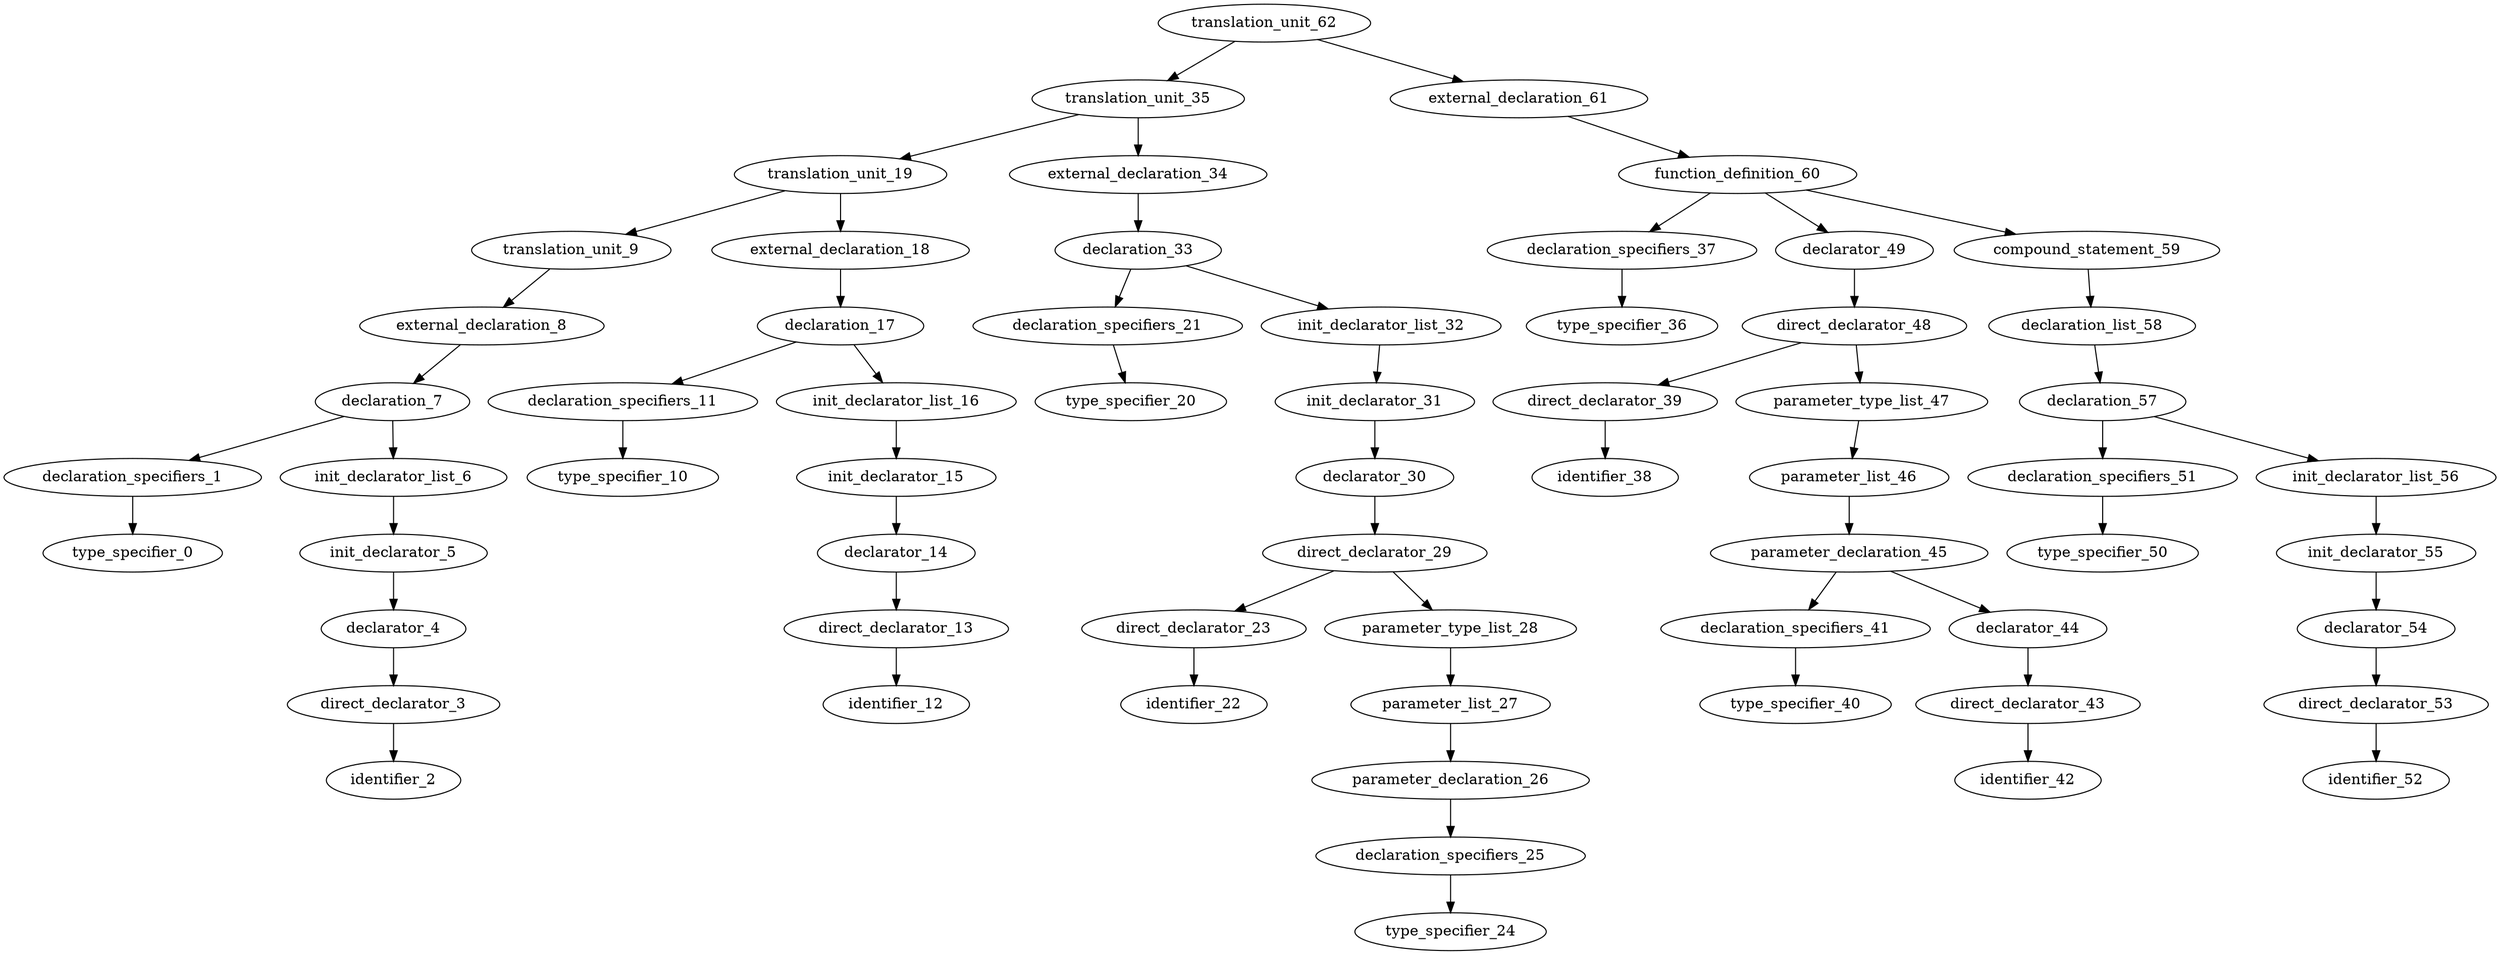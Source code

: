 digraph AST {
	translation_unit_62 -> translation_unit_35;
	translation_unit_35 -> translation_unit_19;
	translation_unit_19 -> translation_unit_9;
	translation_unit_9 -> external_declaration_8;
	external_declaration_8 -> declaration_7;
	declaration_7 -> declaration_specifiers_1;
	declaration_specifiers_1 -> type_specifier_0;
	declaration_7 -> init_declarator_list_6;
	init_declarator_list_6 -> init_declarator_5;
	init_declarator_5 -> declarator_4;
	declarator_4 -> direct_declarator_3;
	direct_declarator_3 -> identifier_2;
	translation_unit_19 -> external_declaration_18;
	external_declaration_18 -> declaration_17;
	declaration_17 -> declaration_specifiers_11;
	declaration_specifiers_11 -> type_specifier_10;
	declaration_17 -> init_declarator_list_16;
	init_declarator_list_16 -> init_declarator_15;
	init_declarator_15 -> declarator_14;
	declarator_14 -> direct_declarator_13;
	direct_declarator_13 -> identifier_12;
	translation_unit_35 -> external_declaration_34;
	external_declaration_34 -> declaration_33;
	declaration_33 -> declaration_specifiers_21;
	declaration_specifiers_21 -> type_specifier_20;
	declaration_33 -> init_declarator_list_32;
	init_declarator_list_32 -> init_declarator_31;
	init_declarator_31 -> declarator_30;
	declarator_30 -> direct_declarator_29;
	direct_declarator_29 -> direct_declarator_23;
	direct_declarator_23 -> identifier_22;
	direct_declarator_29 -> parameter_type_list_28;
	parameter_type_list_28 -> parameter_list_27;
	parameter_list_27 -> parameter_declaration_26;
	parameter_declaration_26 -> declaration_specifiers_25;
	declaration_specifiers_25 -> type_specifier_24;
	translation_unit_62 -> external_declaration_61;
	external_declaration_61 -> function_definition_60;
	function_definition_60 -> declaration_specifiers_37;
	declaration_specifiers_37 -> type_specifier_36;
	function_definition_60 -> declarator_49;
	declarator_49 -> direct_declarator_48;
	direct_declarator_48 -> direct_declarator_39;
	direct_declarator_39 -> identifier_38;
	direct_declarator_48 -> parameter_type_list_47;
	parameter_type_list_47 -> parameter_list_46;
	parameter_list_46 -> parameter_declaration_45;
	parameter_declaration_45 -> declaration_specifiers_41;
	declaration_specifiers_41 -> type_specifier_40;
	parameter_declaration_45 -> declarator_44;
	declarator_44 -> direct_declarator_43;
	direct_declarator_43 -> identifier_42;
	function_definition_60 -> compound_statement_59;
	compound_statement_59 -> declaration_list_58;
	declaration_list_58 -> declaration_57;
	declaration_57 -> declaration_specifiers_51;
	declaration_specifiers_51 -> type_specifier_50;
	declaration_57 -> init_declarator_list_56;
	init_declarator_list_56 -> init_declarator_55;
	init_declarator_55 -> declarator_54;
	declarator_54 -> direct_declarator_53;
	direct_declarator_53 -> identifier_52;
}
